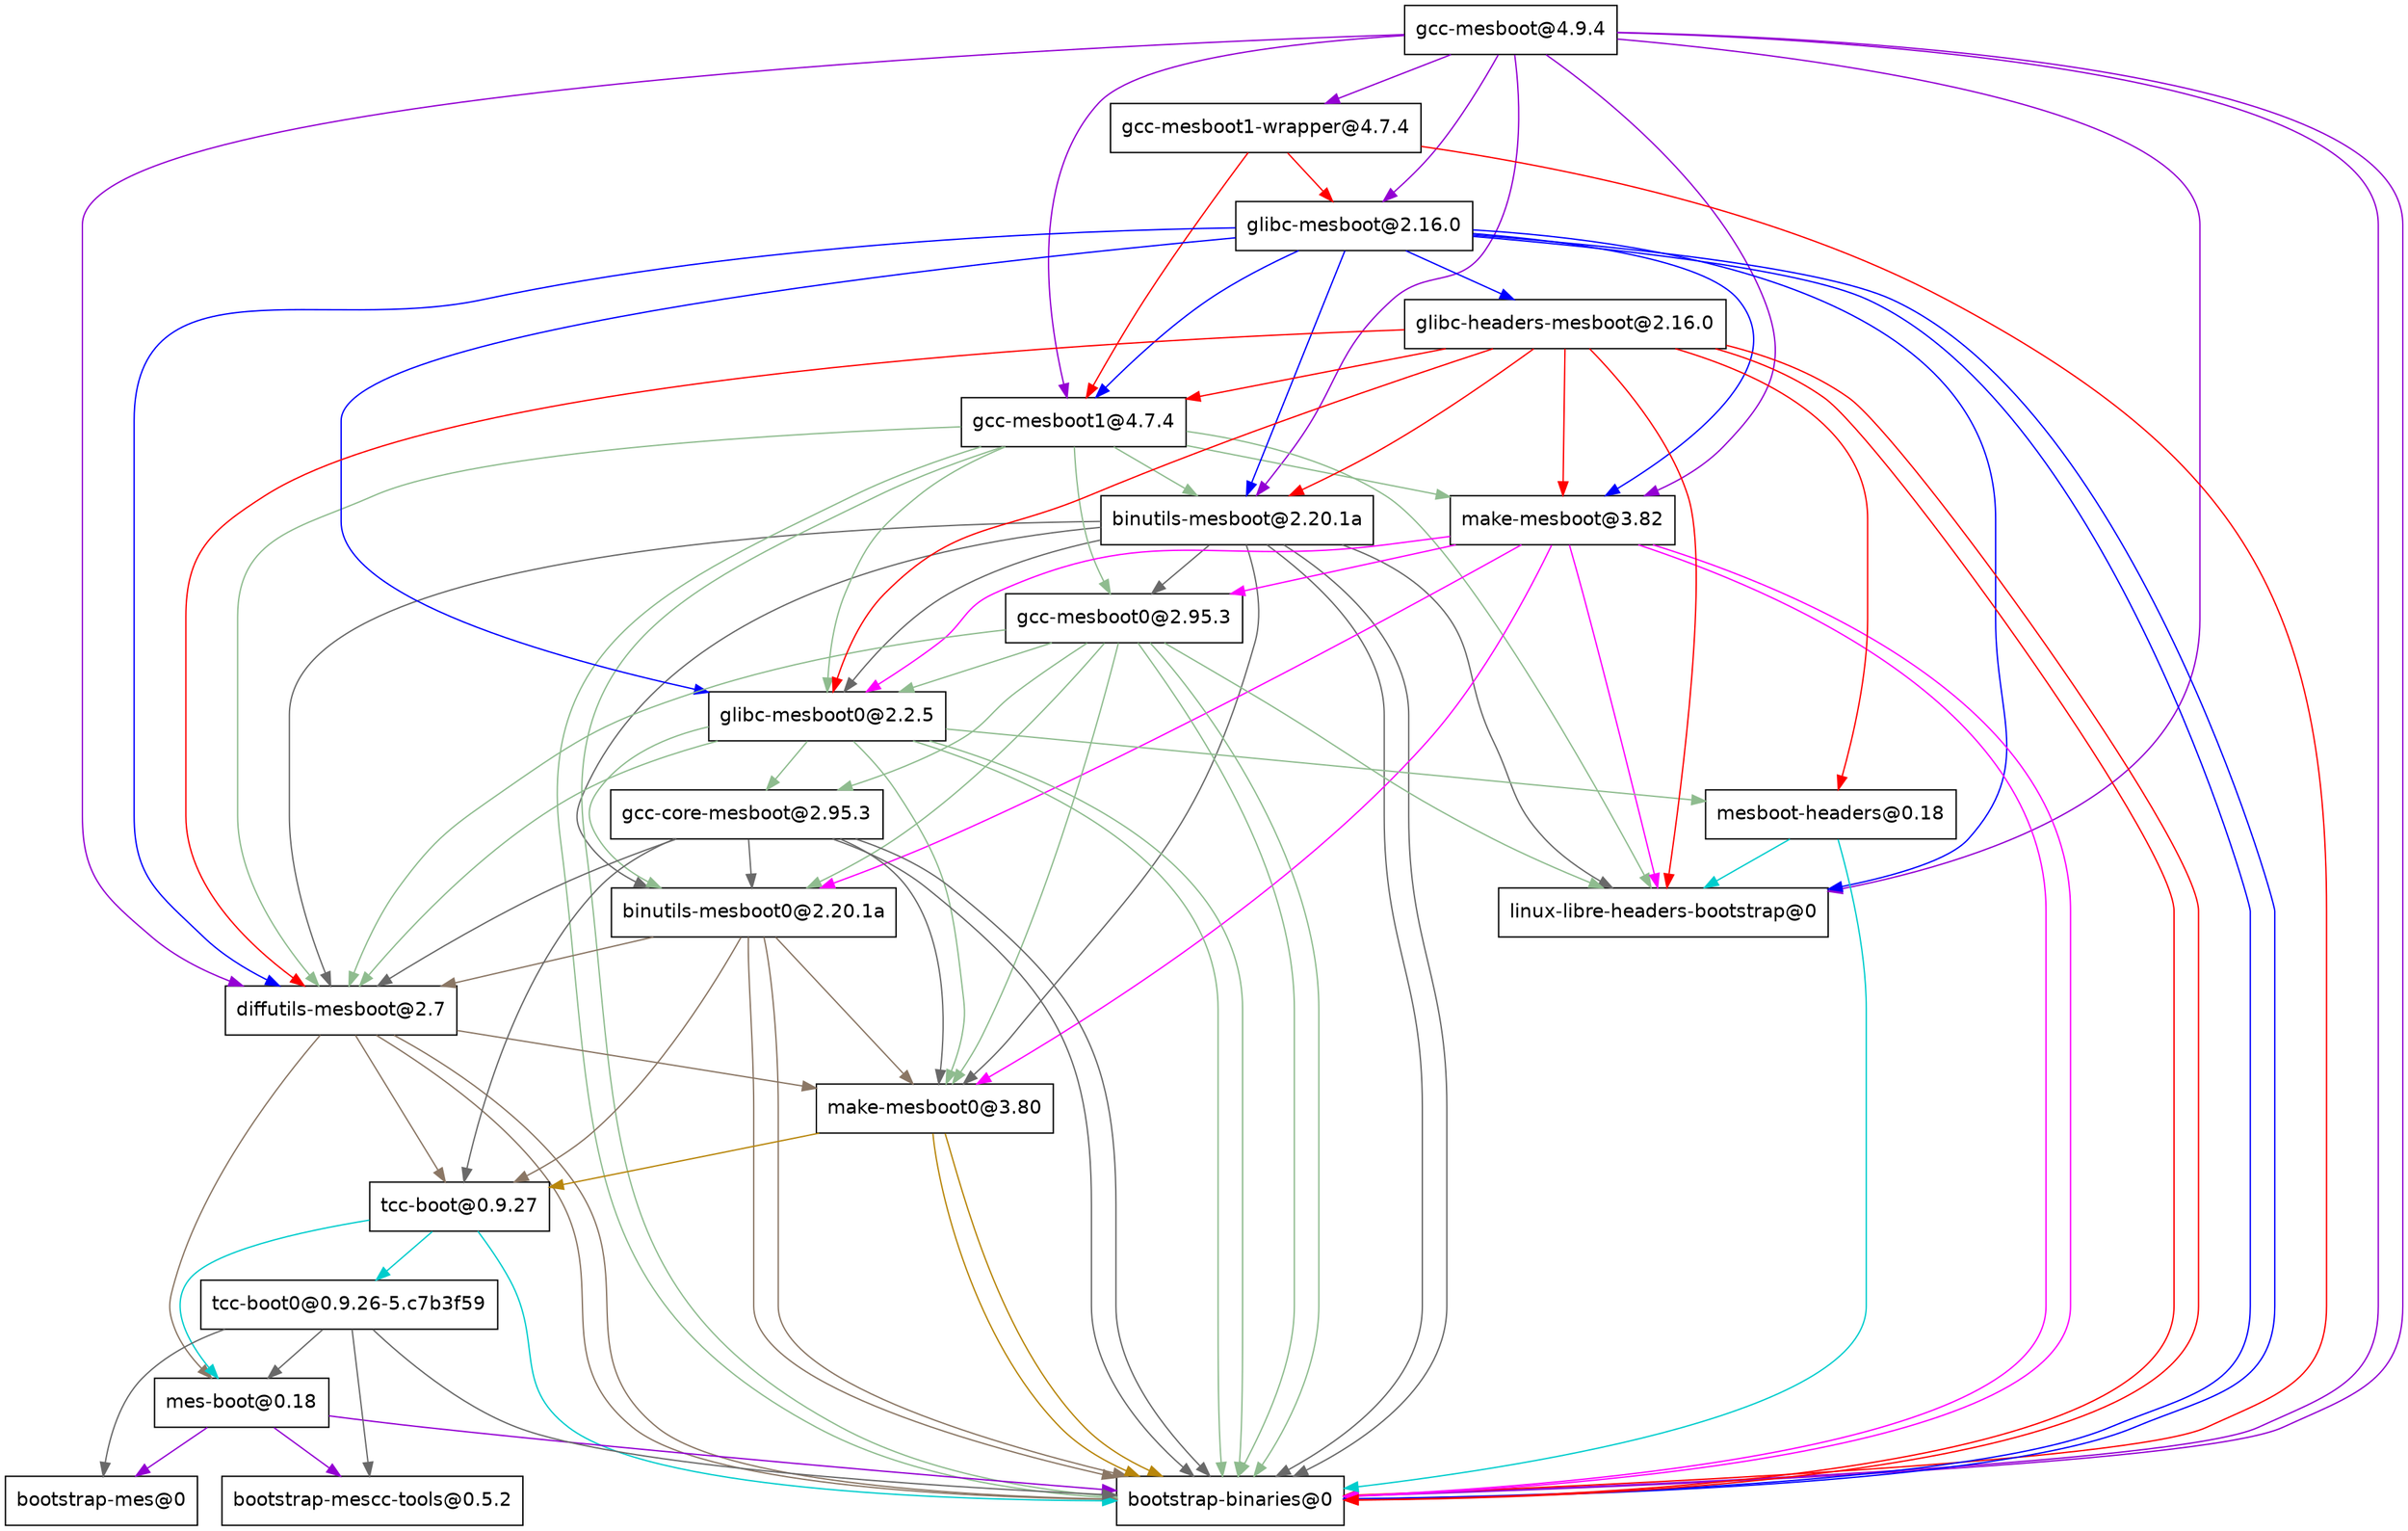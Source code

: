 digraph "Guix bag" {
  "/gnu/store/5gkanb1d995yrpdd2h4iqkjmc5g1j0q4-gcc-mesboot-4.9.4.drv" [label = "gcc-mesboot@4.9.4", shape = box, fontname = Helvetica];
  "/gnu/store/5gkanb1d995yrpdd2h4iqkjmc5g1j0q4-gcc-mesboot-4.9.4.drv" -> "/gnu/store/91nyq32kpndqj8qywqx17zy1ahv4xzgf-binutils-mesboot-2.20.1a.drv" [color = darkviolet];
  "/gnu/store/5gkanb1d995yrpdd2h4iqkjmc5g1j0q4-gcc-mesboot-4.9.4.drv" -> "/gnu/store/86dqsl7b3qrzxl0zd049i5rl7l19gnk0-gcc-mesboot1-wrapper-4.7.4.drv" [color = darkviolet];
  "/gnu/store/5gkanb1d995yrpdd2h4iqkjmc5g1j0q4-gcc-mesboot-4.9.4.drv" -> "/gnu/store/8jk8qkbvi8bgf1h2m0f8c2gmriql52p4-gcc-mesboot1-4.7.4.drv" [color = darkviolet];
  "/gnu/store/5gkanb1d995yrpdd2h4iqkjmc5g1j0q4-gcc-mesboot-4.9.4.drv" -> "/gnu/store/f89fk16sm2l8amhjqli2zg6hil71c7m3-glibc-mesboot-2.16.0.drv" [color = darkviolet];
  "/gnu/store/5gkanb1d995yrpdd2h4iqkjmc5g1j0q4-gcc-mesboot-4.9.4.drv" -> "/gnu/store/00rjhpbkzk86s4pksjg934l310iaxxjr-bootstrap-binaries-0.drv" [color = darkviolet];
  "/gnu/store/5gkanb1d995yrpdd2h4iqkjmc5g1j0q4-gcc-mesboot-4.9.4.drv" -> "/gnu/store/00rjhpbkzk86s4pksjg934l310iaxxjr-bootstrap-binaries-0.drv" [color = darkviolet];
  "/gnu/store/5gkanb1d995yrpdd2h4iqkjmc5g1j0q4-gcc-mesboot-4.9.4.drv" -> "/gnu/store/yn5ryq346dhxhjsg3glcnb0wmdz4cn8c-diffutils-mesboot-2.7.drv" [color = darkviolet];
  "/gnu/store/5gkanb1d995yrpdd2h4iqkjmc5g1j0q4-gcc-mesboot-4.9.4.drv" -> "/gnu/store/q8d60ln0dxjvqd2ymi1g6xyk3046m23n-linux-libre-headers-bootstrap-0.drv" [color = darkviolet];
  "/gnu/store/5gkanb1d995yrpdd2h4iqkjmc5g1j0q4-gcc-mesboot-4.9.4.drv" -> "/gnu/store/79zblx3zhbmycl30kvwylpxyhjv52qi4-make-mesboot-3.82.drv" [color = darkviolet];
  "/gnu/store/91nyq32kpndqj8qywqx17zy1ahv4xzgf-binutils-mesboot-2.20.1a.drv" [label = "binutils-mesboot@2.20.1a", shape = box, fontname = Helvetica];
  "/gnu/store/91nyq32kpndqj8qywqx17zy1ahv4xzgf-binutils-mesboot-2.20.1a.drv" -> "/gnu/store/0w4i240rlsq7bd9ig4nixpbijkf4qy12-binutils-mesboot0-2.20.1a.drv" [color = dimgrey];
  "/gnu/store/91nyq32kpndqj8qywqx17zy1ahv4xzgf-binutils-mesboot-2.20.1a.drv" -> "/gnu/store/0admz8igq3lvcyga32gp87q2g7918zwy-glibc-mesboot0-2.2.5.drv" [color = dimgrey];
  "/gnu/store/91nyq32kpndqj8qywqx17zy1ahv4xzgf-binutils-mesboot-2.20.1a.drv" -> "/gnu/store/r9rsmhz659147krcvksx53b0mjdavr05-gcc-mesboot0-2.95.3.drv" [color = dimgrey];
  "/gnu/store/91nyq32kpndqj8qywqx17zy1ahv4xzgf-binutils-mesboot-2.20.1a.drv" -> "/gnu/store/00rjhpbkzk86s4pksjg934l310iaxxjr-bootstrap-binaries-0.drv" [color = dimgrey];
  "/gnu/store/91nyq32kpndqj8qywqx17zy1ahv4xzgf-binutils-mesboot-2.20.1a.drv" -> "/gnu/store/00rjhpbkzk86s4pksjg934l310iaxxjr-bootstrap-binaries-0.drv" [color = dimgrey];
  "/gnu/store/91nyq32kpndqj8qywqx17zy1ahv4xzgf-binutils-mesboot-2.20.1a.drv" -> "/gnu/store/yn5ryq346dhxhjsg3glcnb0wmdz4cn8c-diffutils-mesboot-2.7.drv" [color = dimgrey];
  "/gnu/store/91nyq32kpndqj8qywqx17zy1ahv4xzgf-binutils-mesboot-2.20.1a.drv" -> "/gnu/store/q8d60ln0dxjvqd2ymi1g6xyk3046m23n-linux-libre-headers-bootstrap-0.drv" [color = dimgrey];
  "/gnu/store/91nyq32kpndqj8qywqx17zy1ahv4xzgf-binutils-mesboot-2.20.1a.drv" -> "/gnu/store/mrbi3ffh1v62b7sc3g40qvz0i0dbbvbi-make-mesboot0-3.80.drv" [color = dimgrey];
  "/gnu/store/0w4i240rlsq7bd9ig4nixpbijkf4qy12-binutils-mesboot0-2.20.1a.drv" [label = "binutils-mesboot0@2.20.1a", shape = box, fontname = Helvetica];
  "/gnu/store/0w4i240rlsq7bd9ig4nixpbijkf4qy12-binutils-mesboot0-2.20.1a.drv" -> "/gnu/store/xjvyz26a4m191p5aqyifi7fw57vjps15-tcc-boot-0.9.27.drv" [color = peachpuff4];
  "/gnu/store/0w4i240rlsq7bd9ig4nixpbijkf4qy12-binutils-mesboot0-2.20.1a.drv" -> "/gnu/store/00rjhpbkzk86s4pksjg934l310iaxxjr-bootstrap-binaries-0.drv" [color = peachpuff4];
  "/gnu/store/0w4i240rlsq7bd9ig4nixpbijkf4qy12-binutils-mesboot0-2.20.1a.drv" -> "/gnu/store/00rjhpbkzk86s4pksjg934l310iaxxjr-bootstrap-binaries-0.drv" [color = peachpuff4];
  "/gnu/store/0w4i240rlsq7bd9ig4nixpbijkf4qy12-binutils-mesboot0-2.20.1a.drv" -> "/gnu/store/yn5ryq346dhxhjsg3glcnb0wmdz4cn8c-diffutils-mesboot-2.7.drv" [color = peachpuff4];
  "/gnu/store/0w4i240rlsq7bd9ig4nixpbijkf4qy12-binutils-mesboot0-2.20.1a.drv" -> "/gnu/store/mrbi3ffh1v62b7sc3g40qvz0i0dbbvbi-make-mesboot0-3.80.drv" [color = peachpuff4];
  "/gnu/store/xjvyz26a4m191p5aqyifi7fw57vjps15-tcc-boot-0.9.27.drv" [label = "tcc-boot@0.9.27", shape = box, fontname = Helvetica];
  "/gnu/store/xjvyz26a4m191p5aqyifi7fw57vjps15-tcc-boot-0.9.27.drv" -> "/gnu/store/as3hax4r1zzxz4ihlzj9yq3rs83gm93c-mes-boot-0.18.drv" [color = cyan3];
  "/gnu/store/xjvyz26a4m191p5aqyifi7fw57vjps15-tcc-boot-0.9.27.drv" -> "/gnu/store/p437zhq42yavzknp3miacrgnaw206h7i-tcc-boot0-0.9.26-5.c7b3f59.drv" [color = cyan3];
  "/gnu/store/xjvyz26a4m191p5aqyifi7fw57vjps15-tcc-boot-0.9.27.drv" -> "/gnu/store/00rjhpbkzk86s4pksjg934l310iaxxjr-bootstrap-binaries-0.drv" [color = cyan3];
  "/gnu/store/as3hax4r1zzxz4ihlzj9yq3rs83gm93c-mes-boot-0.18.drv" [label = "mes-boot@0.18", shape = box, fontname = Helvetica];
  "/gnu/store/as3hax4r1zzxz4ihlzj9yq3rs83gm93c-mes-boot-0.18.drv" -> "/gnu/store/gd83makzwnb2aq1x0hylfsi8gaxln5js-bootstrap-mescc-tools-0.5.2.drv" [color = darkviolet];
  "/gnu/store/as3hax4r1zzxz4ihlzj9yq3rs83gm93c-mes-boot-0.18.drv" -> "/gnu/store/00rjhpbkzk86s4pksjg934l310iaxxjr-bootstrap-binaries-0.drv" [color = darkviolet];
  "/gnu/store/as3hax4r1zzxz4ihlzj9yq3rs83gm93c-mes-boot-0.18.drv" -> "/gnu/store/viccpx5izm9z0ci5nvib0xkdrsfqixlr-bootstrap-mes-0.drv" [color = darkviolet];
  "/gnu/store/gd83makzwnb2aq1x0hylfsi8gaxln5js-bootstrap-mescc-tools-0.5.2.drv" [label = "bootstrap-mescc-tools@0.5.2", shape = box, fontname = Helvetica];
  "/gnu/store/00rjhpbkzk86s4pksjg934l310iaxxjr-bootstrap-binaries-0.drv" [label = "bootstrap-binaries@0", shape = box, fontname = Helvetica];
  "/gnu/store/viccpx5izm9z0ci5nvib0xkdrsfqixlr-bootstrap-mes-0.drv" [label = "bootstrap-mes@0", shape = box, fontname = Helvetica];
  "/gnu/store/p437zhq42yavzknp3miacrgnaw206h7i-tcc-boot0-0.9.26-5.c7b3f59.drv" [label = "tcc-boot0@0.9.26-5.c7b3f59", shape = box, fontname = Helvetica];
  "/gnu/store/p437zhq42yavzknp3miacrgnaw206h7i-tcc-boot0-0.9.26-5.c7b3f59.drv" -> "/gnu/store/as3hax4r1zzxz4ihlzj9yq3rs83gm93c-mes-boot-0.18.drv" [color = dimgrey];
  "/gnu/store/p437zhq42yavzknp3miacrgnaw206h7i-tcc-boot0-0.9.26-5.c7b3f59.drv" -> "/gnu/store/gd83makzwnb2aq1x0hylfsi8gaxln5js-bootstrap-mescc-tools-0.5.2.drv" [color = dimgrey];
  "/gnu/store/p437zhq42yavzknp3miacrgnaw206h7i-tcc-boot0-0.9.26-5.c7b3f59.drv" -> "/gnu/store/00rjhpbkzk86s4pksjg934l310iaxxjr-bootstrap-binaries-0.drv" [color = dimgrey];
  "/gnu/store/p437zhq42yavzknp3miacrgnaw206h7i-tcc-boot0-0.9.26-5.c7b3f59.drv" -> "/gnu/store/viccpx5izm9z0ci5nvib0xkdrsfqixlr-bootstrap-mes-0.drv" [color = dimgrey];
  "/gnu/store/yn5ryq346dhxhjsg3glcnb0wmdz4cn8c-diffutils-mesboot-2.7.drv" [label = "diffutils-mesboot@2.7", shape = box, fontname = Helvetica];
  "/gnu/store/yn5ryq346dhxhjsg3glcnb0wmdz4cn8c-diffutils-mesboot-2.7.drv" -> "/gnu/store/as3hax4r1zzxz4ihlzj9yq3rs83gm93c-mes-boot-0.18.drv" [color = peachpuff4];
  "/gnu/store/yn5ryq346dhxhjsg3glcnb0wmdz4cn8c-diffutils-mesboot-2.7.drv" -> "/gnu/store/xjvyz26a4m191p5aqyifi7fw57vjps15-tcc-boot-0.9.27.drv" [color = peachpuff4];
  "/gnu/store/yn5ryq346dhxhjsg3glcnb0wmdz4cn8c-diffutils-mesboot-2.7.drv" -> "/gnu/store/00rjhpbkzk86s4pksjg934l310iaxxjr-bootstrap-binaries-0.drv" [color = peachpuff4];
  "/gnu/store/yn5ryq346dhxhjsg3glcnb0wmdz4cn8c-diffutils-mesboot-2.7.drv" -> "/gnu/store/00rjhpbkzk86s4pksjg934l310iaxxjr-bootstrap-binaries-0.drv" [color = peachpuff4];
  "/gnu/store/yn5ryq346dhxhjsg3glcnb0wmdz4cn8c-diffutils-mesboot-2.7.drv" -> "/gnu/store/mrbi3ffh1v62b7sc3g40qvz0i0dbbvbi-make-mesboot0-3.80.drv" [color = peachpuff4];
  "/gnu/store/mrbi3ffh1v62b7sc3g40qvz0i0dbbvbi-make-mesboot0-3.80.drv" [label = "make-mesboot0@3.80", shape = box, fontname = Helvetica];
  "/gnu/store/mrbi3ffh1v62b7sc3g40qvz0i0dbbvbi-make-mesboot0-3.80.drv" -> "/gnu/store/xjvyz26a4m191p5aqyifi7fw57vjps15-tcc-boot-0.9.27.drv" [color = darkgoldenrod];
  "/gnu/store/mrbi3ffh1v62b7sc3g40qvz0i0dbbvbi-make-mesboot0-3.80.drv" -> "/gnu/store/00rjhpbkzk86s4pksjg934l310iaxxjr-bootstrap-binaries-0.drv" [color = darkgoldenrod];
  "/gnu/store/mrbi3ffh1v62b7sc3g40qvz0i0dbbvbi-make-mesboot0-3.80.drv" -> "/gnu/store/00rjhpbkzk86s4pksjg934l310iaxxjr-bootstrap-binaries-0.drv" [color = darkgoldenrod];
  "/gnu/store/0admz8igq3lvcyga32gp87q2g7918zwy-glibc-mesboot0-2.2.5.drv" [label = "glibc-mesboot0@2.2.5", shape = box, fontname = Helvetica];
  "/gnu/store/0admz8igq3lvcyga32gp87q2g7918zwy-glibc-mesboot0-2.2.5.drv" -> "/gnu/store/0w4i240rlsq7bd9ig4nixpbijkf4qy12-binutils-mesboot0-2.20.1a.drv" [color = darkseagreen];
  "/gnu/store/0admz8igq3lvcyga32gp87q2g7918zwy-glibc-mesboot0-2.2.5.drv" -> "/gnu/store/ia8z1bsk6hw80inpxxn751n4haas5zbv-gcc-core-mesboot-2.95.3.drv" [color = darkseagreen];
  "/gnu/store/0admz8igq3lvcyga32gp87q2g7918zwy-glibc-mesboot0-2.2.5.drv" -> "/gnu/store/00rjhpbkzk86s4pksjg934l310iaxxjr-bootstrap-binaries-0.drv" [color = darkseagreen];
  "/gnu/store/0admz8igq3lvcyga32gp87q2g7918zwy-glibc-mesboot0-2.2.5.drv" -> "/gnu/store/00rjhpbkzk86s4pksjg934l310iaxxjr-bootstrap-binaries-0.drv" [color = darkseagreen];
  "/gnu/store/0admz8igq3lvcyga32gp87q2g7918zwy-glibc-mesboot0-2.2.5.drv" -> "/gnu/store/yn5ryq346dhxhjsg3glcnb0wmdz4cn8c-diffutils-mesboot-2.7.drv" [color = darkseagreen];
  "/gnu/store/0admz8igq3lvcyga32gp87q2g7918zwy-glibc-mesboot0-2.2.5.drv" -> "/gnu/store/kd7b9sba79s1l7hjdhav51gvci5ws4jy-mesboot-headers-0.18.drv" [color = darkseagreen];
  "/gnu/store/0admz8igq3lvcyga32gp87q2g7918zwy-glibc-mesboot0-2.2.5.drv" -> "/gnu/store/mrbi3ffh1v62b7sc3g40qvz0i0dbbvbi-make-mesboot0-3.80.drv" [color = darkseagreen];
  "/gnu/store/ia8z1bsk6hw80inpxxn751n4haas5zbv-gcc-core-mesboot-2.95.3.drv" [label = "gcc-core-mesboot@2.95.3", shape = box, fontname = Helvetica];
  "/gnu/store/ia8z1bsk6hw80inpxxn751n4haas5zbv-gcc-core-mesboot-2.95.3.drv" -> "/gnu/store/0w4i240rlsq7bd9ig4nixpbijkf4qy12-binutils-mesboot0-2.20.1a.drv" [color = dimgrey];
  "/gnu/store/ia8z1bsk6hw80inpxxn751n4haas5zbv-gcc-core-mesboot-2.95.3.drv" -> "/gnu/store/xjvyz26a4m191p5aqyifi7fw57vjps15-tcc-boot-0.9.27.drv" [color = dimgrey];
  "/gnu/store/ia8z1bsk6hw80inpxxn751n4haas5zbv-gcc-core-mesboot-2.95.3.drv" -> "/gnu/store/00rjhpbkzk86s4pksjg934l310iaxxjr-bootstrap-binaries-0.drv" [color = dimgrey];
  "/gnu/store/ia8z1bsk6hw80inpxxn751n4haas5zbv-gcc-core-mesboot-2.95.3.drv" -> "/gnu/store/00rjhpbkzk86s4pksjg934l310iaxxjr-bootstrap-binaries-0.drv" [color = dimgrey];
  "/gnu/store/ia8z1bsk6hw80inpxxn751n4haas5zbv-gcc-core-mesboot-2.95.3.drv" -> "/gnu/store/yn5ryq346dhxhjsg3glcnb0wmdz4cn8c-diffutils-mesboot-2.7.drv" [color = dimgrey];
  "/gnu/store/ia8z1bsk6hw80inpxxn751n4haas5zbv-gcc-core-mesboot-2.95.3.drv" -> "/gnu/store/mrbi3ffh1v62b7sc3g40qvz0i0dbbvbi-make-mesboot0-3.80.drv" [color = dimgrey];
  "/gnu/store/kd7b9sba79s1l7hjdhav51gvci5ws4jy-mesboot-headers-0.18.drv" [label = "mesboot-headers@0.18", shape = box, fontname = Helvetica];
  "/gnu/store/kd7b9sba79s1l7hjdhav51gvci5ws4jy-mesboot-headers-0.18.drv" -> "/gnu/store/00rjhpbkzk86s4pksjg934l310iaxxjr-bootstrap-binaries-0.drv" [color = cyan3];
  "/gnu/store/kd7b9sba79s1l7hjdhav51gvci5ws4jy-mesboot-headers-0.18.drv" -> "/gnu/store/q8d60ln0dxjvqd2ymi1g6xyk3046m23n-linux-libre-headers-bootstrap-0.drv" [color = cyan3];
  "/gnu/store/q8d60ln0dxjvqd2ymi1g6xyk3046m23n-linux-libre-headers-bootstrap-0.drv" [label = "linux-libre-headers-bootstrap@0", shape = box, fontname = Helvetica];
  "/gnu/store/r9rsmhz659147krcvksx53b0mjdavr05-gcc-mesboot0-2.95.3.drv" [label = "gcc-mesboot0@2.95.3", shape = box, fontname = Helvetica];
  "/gnu/store/r9rsmhz659147krcvksx53b0mjdavr05-gcc-mesboot0-2.95.3.drv" -> "/gnu/store/0w4i240rlsq7bd9ig4nixpbijkf4qy12-binutils-mesboot0-2.20.1a.drv" [color = darkseagreen];
  "/gnu/store/r9rsmhz659147krcvksx53b0mjdavr05-gcc-mesboot0-2.95.3.drv" -> "/gnu/store/ia8z1bsk6hw80inpxxn751n4haas5zbv-gcc-core-mesboot-2.95.3.drv" [color = darkseagreen];
  "/gnu/store/r9rsmhz659147krcvksx53b0mjdavr05-gcc-mesboot0-2.95.3.drv" -> "/gnu/store/0admz8igq3lvcyga32gp87q2g7918zwy-glibc-mesboot0-2.2.5.drv" [color = darkseagreen];
  "/gnu/store/r9rsmhz659147krcvksx53b0mjdavr05-gcc-mesboot0-2.95.3.drv" -> "/gnu/store/00rjhpbkzk86s4pksjg934l310iaxxjr-bootstrap-binaries-0.drv" [color = darkseagreen];
  "/gnu/store/r9rsmhz659147krcvksx53b0mjdavr05-gcc-mesboot0-2.95.3.drv" -> "/gnu/store/00rjhpbkzk86s4pksjg934l310iaxxjr-bootstrap-binaries-0.drv" [color = darkseagreen];
  "/gnu/store/r9rsmhz659147krcvksx53b0mjdavr05-gcc-mesboot0-2.95.3.drv" -> "/gnu/store/yn5ryq346dhxhjsg3glcnb0wmdz4cn8c-diffutils-mesboot-2.7.drv" [color = darkseagreen];
  "/gnu/store/r9rsmhz659147krcvksx53b0mjdavr05-gcc-mesboot0-2.95.3.drv" -> "/gnu/store/q8d60ln0dxjvqd2ymi1g6xyk3046m23n-linux-libre-headers-bootstrap-0.drv" [color = darkseagreen];
  "/gnu/store/r9rsmhz659147krcvksx53b0mjdavr05-gcc-mesboot0-2.95.3.drv" -> "/gnu/store/mrbi3ffh1v62b7sc3g40qvz0i0dbbvbi-make-mesboot0-3.80.drv" [color = darkseagreen];
  "/gnu/store/86dqsl7b3qrzxl0zd049i5rl7l19gnk0-gcc-mesboot1-wrapper-4.7.4.drv" [label = "gcc-mesboot1-wrapper@4.7.4", shape = box, fontname = Helvetica];
  "/gnu/store/86dqsl7b3qrzxl0zd049i5rl7l19gnk0-gcc-mesboot1-wrapper-4.7.4.drv" -> "/gnu/store/00rjhpbkzk86s4pksjg934l310iaxxjr-bootstrap-binaries-0.drv" [color = red];
  "/gnu/store/86dqsl7b3qrzxl0zd049i5rl7l19gnk0-gcc-mesboot1-wrapper-4.7.4.drv" -> "/gnu/store/f89fk16sm2l8amhjqli2zg6hil71c7m3-glibc-mesboot-2.16.0.drv" [color = red];
  "/gnu/store/86dqsl7b3qrzxl0zd049i5rl7l19gnk0-gcc-mesboot1-wrapper-4.7.4.drv" -> "/gnu/store/8jk8qkbvi8bgf1h2m0f8c2gmriql52p4-gcc-mesboot1-4.7.4.drv" [color = red];
  "/gnu/store/f89fk16sm2l8amhjqli2zg6hil71c7m3-glibc-mesboot-2.16.0.drv" [label = "glibc-mesboot@2.16.0", shape = box, fontname = Helvetica];
  "/gnu/store/f89fk16sm2l8amhjqli2zg6hil71c7m3-glibc-mesboot-2.16.0.drv" -> "/gnu/store/91nyq32kpndqj8qywqx17zy1ahv4xzgf-binutils-mesboot-2.20.1a.drv" [color = blue];
  "/gnu/store/f89fk16sm2l8amhjqli2zg6hil71c7m3-glibc-mesboot-2.16.0.drv" -> "/gnu/store/0admz8igq3lvcyga32gp87q2g7918zwy-glibc-mesboot0-2.2.5.drv" [color = blue];
  "/gnu/store/f89fk16sm2l8amhjqli2zg6hil71c7m3-glibc-mesboot-2.16.0.drv" -> "/gnu/store/l92gwa7d9jylv25q7fra0hd4cqsxyxz8-glibc-headers-mesboot-2.16.0.drv" [color = blue];
  "/gnu/store/f89fk16sm2l8amhjqli2zg6hil71c7m3-glibc-mesboot-2.16.0.drv" -> "/gnu/store/8jk8qkbvi8bgf1h2m0f8c2gmriql52p4-gcc-mesboot1-4.7.4.drv" [color = blue];
  "/gnu/store/f89fk16sm2l8amhjqli2zg6hil71c7m3-glibc-mesboot-2.16.0.drv" -> "/gnu/store/00rjhpbkzk86s4pksjg934l310iaxxjr-bootstrap-binaries-0.drv" [color = blue];
  "/gnu/store/f89fk16sm2l8amhjqli2zg6hil71c7m3-glibc-mesboot-2.16.0.drv" -> "/gnu/store/00rjhpbkzk86s4pksjg934l310iaxxjr-bootstrap-binaries-0.drv" [color = blue];
  "/gnu/store/f89fk16sm2l8amhjqli2zg6hil71c7m3-glibc-mesboot-2.16.0.drv" -> "/gnu/store/yn5ryq346dhxhjsg3glcnb0wmdz4cn8c-diffutils-mesboot-2.7.drv" [color = blue];
  "/gnu/store/f89fk16sm2l8amhjqli2zg6hil71c7m3-glibc-mesboot-2.16.0.drv" -> "/gnu/store/q8d60ln0dxjvqd2ymi1g6xyk3046m23n-linux-libre-headers-bootstrap-0.drv" [color = blue];
  "/gnu/store/f89fk16sm2l8amhjqli2zg6hil71c7m3-glibc-mesboot-2.16.0.drv" -> "/gnu/store/79zblx3zhbmycl30kvwylpxyhjv52qi4-make-mesboot-3.82.drv" [color = blue];
  "/gnu/store/l92gwa7d9jylv25q7fra0hd4cqsxyxz8-glibc-headers-mesboot-2.16.0.drv" [label = "glibc-headers-mesboot@2.16.0", shape = box, fontname = Helvetica];
  "/gnu/store/l92gwa7d9jylv25q7fra0hd4cqsxyxz8-glibc-headers-mesboot-2.16.0.drv" -> "/gnu/store/91nyq32kpndqj8qywqx17zy1ahv4xzgf-binutils-mesboot-2.20.1a.drv" [color = red];
  "/gnu/store/l92gwa7d9jylv25q7fra0hd4cqsxyxz8-glibc-headers-mesboot-2.16.0.drv" -> "/gnu/store/0admz8igq3lvcyga32gp87q2g7918zwy-glibc-mesboot0-2.2.5.drv" [color = red];
  "/gnu/store/l92gwa7d9jylv25q7fra0hd4cqsxyxz8-glibc-headers-mesboot-2.16.0.drv" -> "/gnu/store/8jk8qkbvi8bgf1h2m0f8c2gmriql52p4-gcc-mesboot1-4.7.4.drv" [color = red];
  "/gnu/store/l92gwa7d9jylv25q7fra0hd4cqsxyxz8-glibc-headers-mesboot-2.16.0.drv" -> "/gnu/store/kd7b9sba79s1l7hjdhav51gvci5ws4jy-mesboot-headers-0.18.drv" [color = red];
  "/gnu/store/l92gwa7d9jylv25q7fra0hd4cqsxyxz8-glibc-headers-mesboot-2.16.0.drv" -> "/gnu/store/00rjhpbkzk86s4pksjg934l310iaxxjr-bootstrap-binaries-0.drv" [color = red];
  "/gnu/store/l92gwa7d9jylv25q7fra0hd4cqsxyxz8-glibc-headers-mesboot-2.16.0.drv" -> "/gnu/store/00rjhpbkzk86s4pksjg934l310iaxxjr-bootstrap-binaries-0.drv" [color = red];
  "/gnu/store/l92gwa7d9jylv25q7fra0hd4cqsxyxz8-glibc-headers-mesboot-2.16.0.drv" -> "/gnu/store/yn5ryq346dhxhjsg3glcnb0wmdz4cn8c-diffutils-mesboot-2.7.drv" [color = red];
  "/gnu/store/l92gwa7d9jylv25q7fra0hd4cqsxyxz8-glibc-headers-mesboot-2.16.0.drv" -> "/gnu/store/q8d60ln0dxjvqd2ymi1g6xyk3046m23n-linux-libre-headers-bootstrap-0.drv" [color = red];
  "/gnu/store/l92gwa7d9jylv25q7fra0hd4cqsxyxz8-glibc-headers-mesboot-2.16.0.drv" -> "/gnu/store/79zblx3zhbmycl30kvwylpxyhjv52qi4-make-mesboot-3.82.drv" [color = red];
  "/gnu/store/8jk8qkbvi8bgf1h2m0f8c2gmriql52p4-gcc-mesboot1-4.7.4.drv" [label = "gcc-mesboot1@4.7.4", shape = box, fontname = Helvetica];
  "/gnu/store/8jk8qkbvi8bgf1h2m0f8c2gmriql52p4-gcc-mesboot1-4.7.4.drv" -> "/gnu/store/91nyq32kpndqj8qywqx17zy1ahv4xzgf-binutils-mesboot-2.20.1a.drv" [color = darkseagreen];
  "/gnu/store/8jk8qkbvi8bgf1h2m0f8c2gmriql52p4-gcc-mesboot1-4.7.4.drv" -> "/gnu/store/r9rsmhz659147krcvksx53b0mjdavr05-gcc-mesboot0-2.95.3.drv" [color = darkseagreen];
  "/gnu/store/8jk8qkbvi8bgf1h2m0f8c2gmriql52p4-gcc-mesboot1-4.7.4.drv" -> "/gnu/store/0admz8igq3lvcyga32gp87q2g7918zwy-glibc-mesboot0-2.2.5.drv" [color = darkseagreen];
  "/gnu/store/8jk8qkbvi8bgf1h2m0f8c2gmriql52p4-gcc-mesboot1-4.7.4.drv" -> "/gnu/store/00rjhpbkzk86s4pksjg934l310iaxxjr-bootstrap-binaries-0.drv" [color = darkseagreen];
  "/gnu/store/8jk8qkbvi8bgf1h2m0f8c2gmriql52p4-gcc-mesboot1-4.7.4.drv" -> "/gnu/store/00rjhpbkzk86s4pksjg934l310iaxxjr-bootstrap-binaries-0.drv" [color = darkseagreen];
  "/gnu/store/8jk8qkbvi8bgf1h2m0f8c2gmriql52p4-gcc-mesboot1-4.7.4.drv" -> "/gnu/store/yn5ryq346dhxhjsg3glcnb0wmdz4cn8c-diffutils-mesboot-2.7.drv" [color = darkseagreen];
  "/gnu/store/8jk8qkbvi8bgf1h2m0f8c2gmriql52p4-gcc-mesboot1-4.7.4.drv" -> "/gnu/store/q8d60ln0dxjvqd2ymi1g6xyk3046m23n-linux-libre-headers-bootstrap-0.drv" [color = darkseagreen];
  "/gnu/store/8jk8qkbvi8bgf1h2m0f8c2gmriql52p4-gcc-mesboot1-4.7.4.drv" -> "/gnu/store/79zblx3zhbmycl30kvwylpxyhjv52qi4-make-mesboot-3.82.drv" [color = darkseagreen];
  "/gnu/store/79zblx3zhbmycl30kvwylpxyhjv52qi4-make-mesboot-3.82.drv" [label = "make-mesboot@3.82", shape = box, fontname = Helvetica];
  "/gnu/store/79zblx3zhbmycl30kvwylpxyhjv52qi4-make-mesboot-3.82.drv" -> "/gnu/store/0w4i240rlsq7bd9ig4nixpbijkf4qy12-binutils-mesboot0-2.20.1a.drv" [color = magenta];
  "/gnu/store/79zblx3zhbmycl30kvwylpxyhjv52qi4-make-mesboot-3.82.drv" -> "/gnu/store/0admz8igq3lvcyga32gp87q2g7918zwy-glibc-mesboot0-2.2.5.drv" [color = magenta];
  "/gnu/store/79zblx3zhbmycl30kvwylpxyhjv52qi4-make-mesboot-3.82.drv" -> "/gnu/store/r9rsmhz659147krcvksx53b0mjdavr05-gcc-mesboot0-2.95.3.drv" [color = magenta];
  "/gnu/store/79zblx3zhbmycl30kvwylpxyhjv52qi4-make-mesboot-3.82.drv" -> "/gnu/store/mrbi3ffh1v62b7sc3g40qvz0i0dbbvbi-make-mesboot0-3.80.drv" [color = magenta];
  "/gnu/store/79zblx3zhbmycl30kvwylpxyhjv52qi4-make-mesboot-3.82.drv" -> "/gnu/store/00rjhpbkzk86s4pksjg934l310iaxxjr-bootstrap-binaries-0.drv" [color = magenta];
  "/gnu/store/79zblx3zhbmycl30kvwylpxyhjv52qi4-make-mesboot-3.82.drv" -> "/gnu/store/00rjhpbkzk86s4pksjg934l310iaxxjr-bootstrap-binaries-0.drv" [color = magenta];
  "/gnu/store/79zblx3zhbmycl30kvwylpxyhjv52qi4-make-mesboot-3.82.drv" -> "/gnu/store/q8d60ln0dxjvqd2ymi1g6xyk3046m23n-linux-libre-headers-bootstrap-0.drv" [color = magenta];

}

